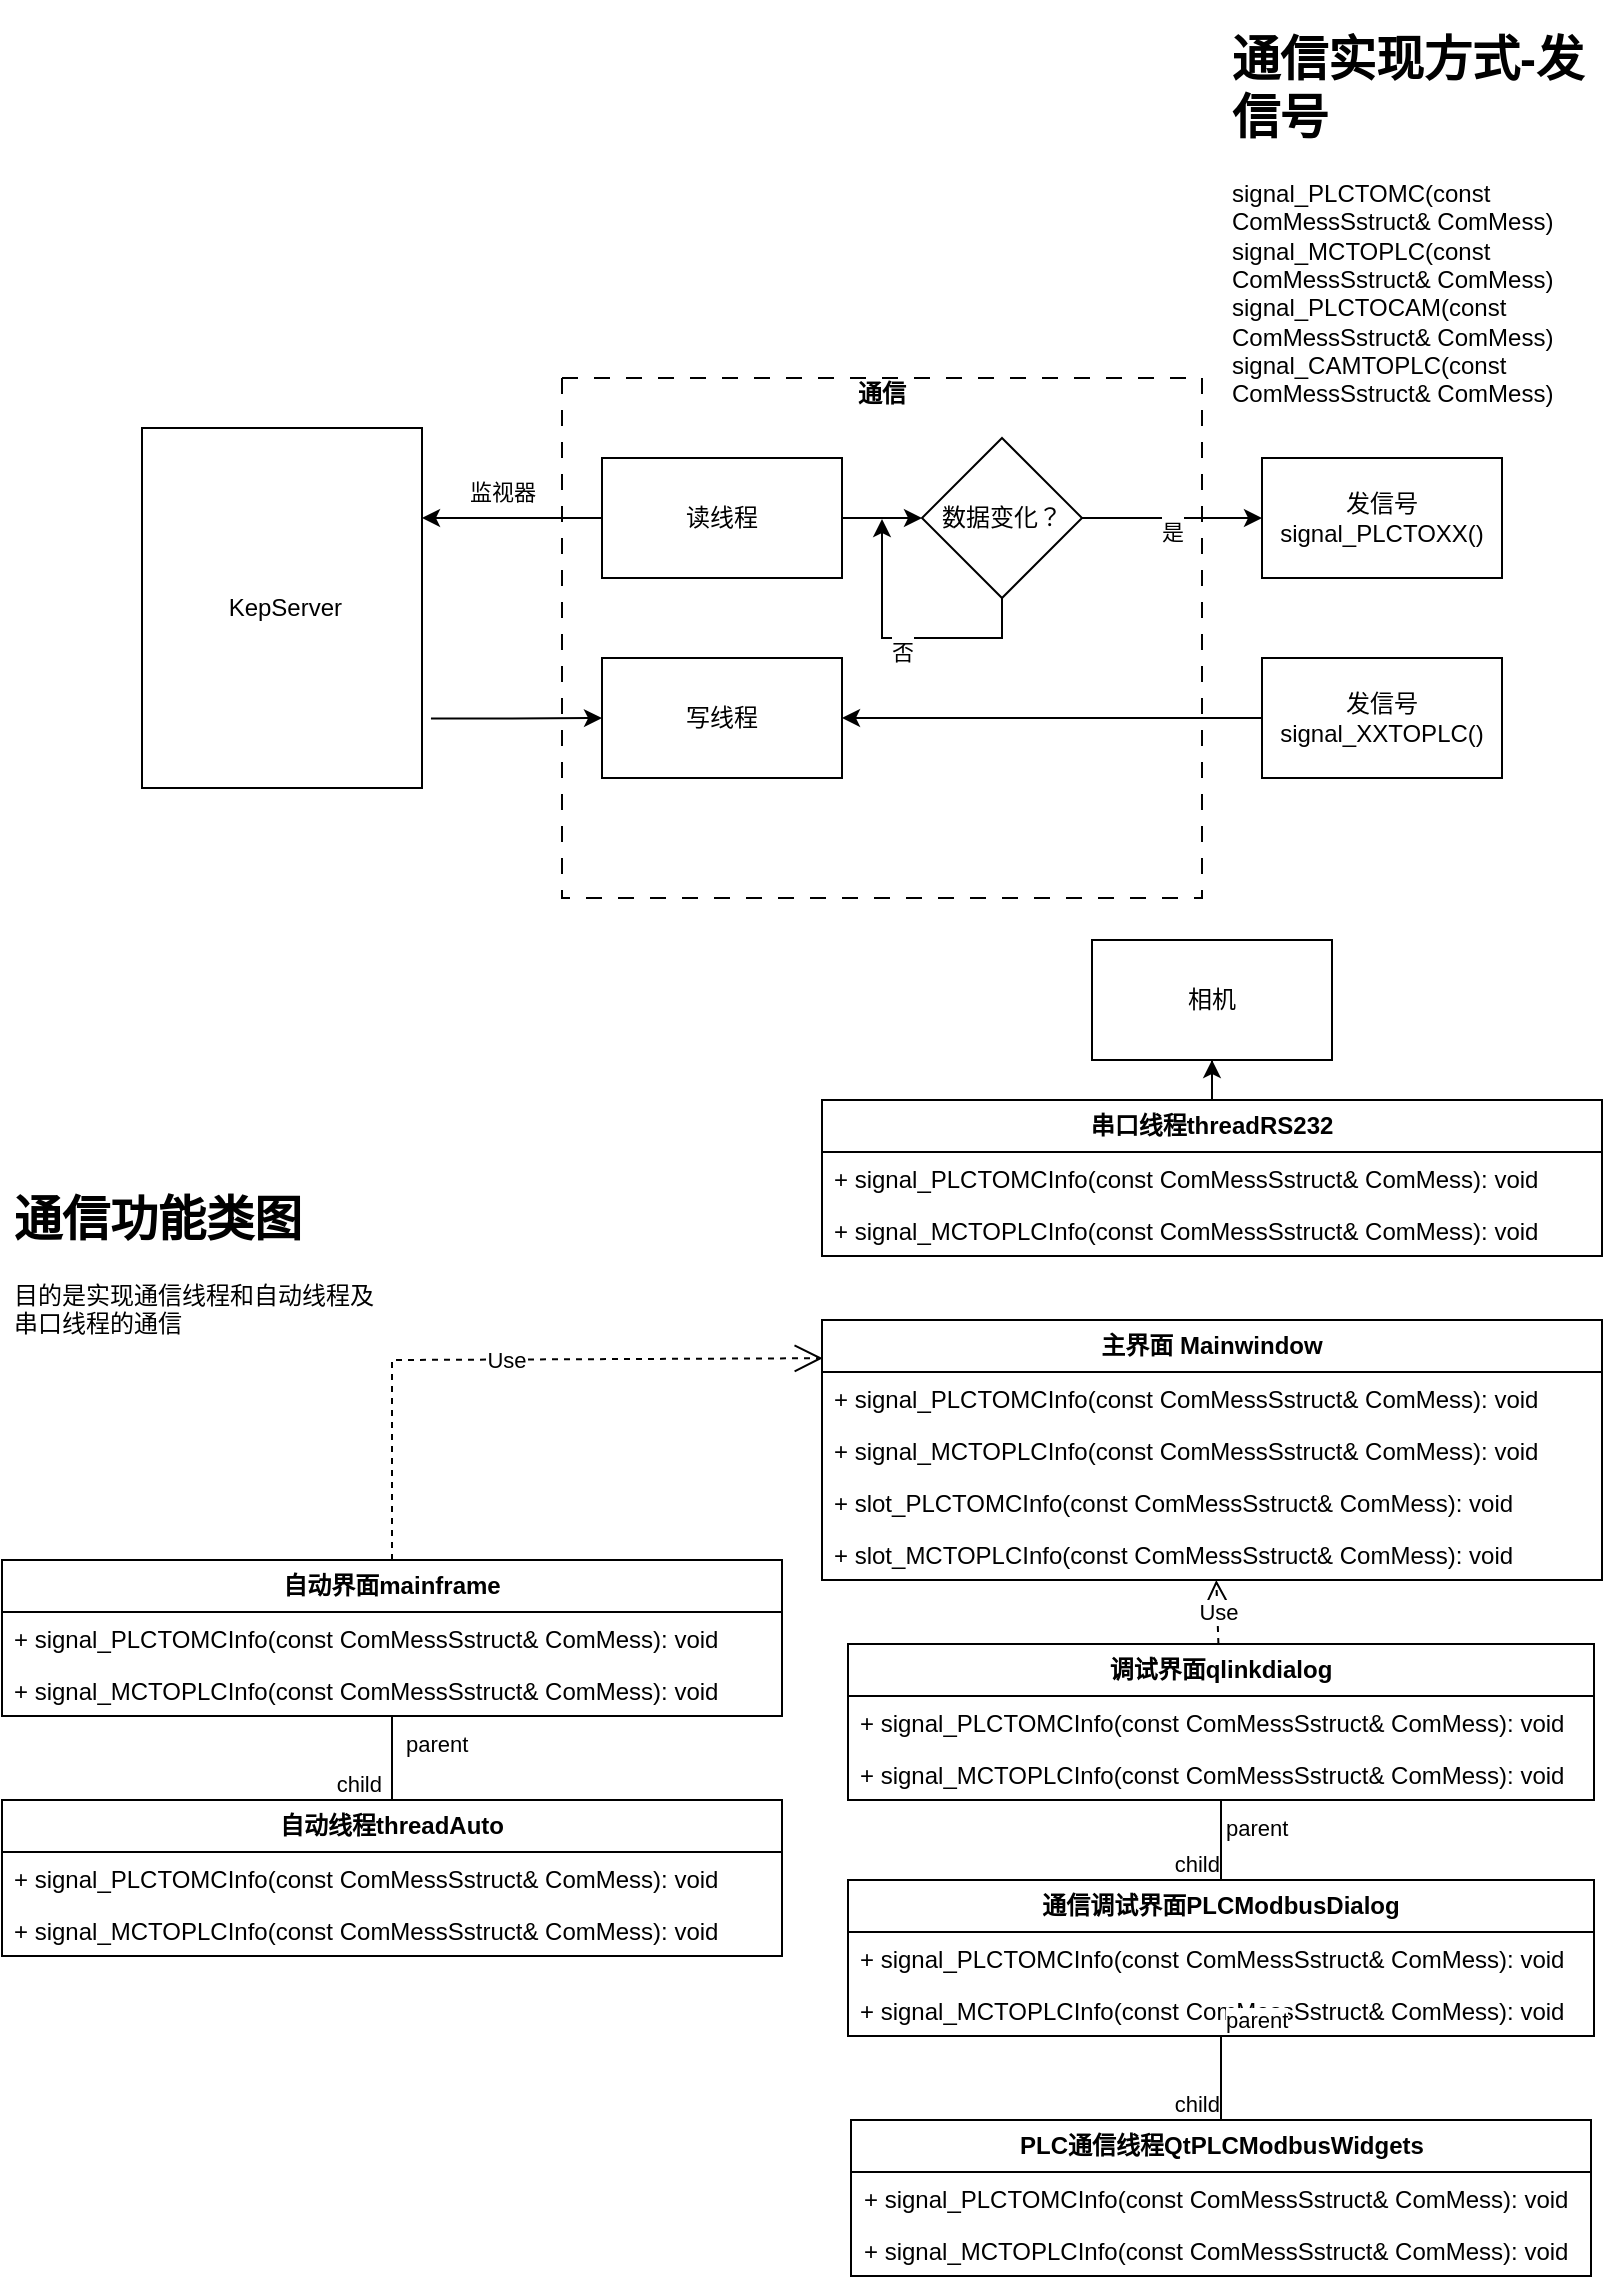 <mxfile version="21.3.3" type="github">
  <diagram id="C5RBs43oDa-KdzZeNtuy" name="Page-1">
    <mxGraphModel dx="1185" dy="610" grid="1" gridSize="10" guides="1" tooltips="1" connect="1" arrows="1" fold="1" page="1" pageScale="1" pageWidth="827" pageHeight="1169" math="0" shadow="0">
      <root>
        <mxCell id="WIyWlLk6GJQsqaUBKTNV-0" />
        <mxCell id="WIyWlLk6GJQsqaUBKTNV-1" parent="WIyWlLk6GJQsqaUBKTNV-0" />
        <mxCell id="Spr3aAGcyYihUhXn4Ipr-10" style="edgeStyle=orthogonalEdgeStyle;rounded=0;orthogonalLoop=1;jettySize=auto;html=1;entryX=0;entryY=0.5;entryDx=0;entryDy=0;exitX=1.032;exitY=0.807;exitDx=0;exitDy=0;exitPerimeter=0;" edge="1" parent="WIyWlLk6GJQsqaUBKTNV-1" source="Spr3aAGcyYihUhXn4Ipr-4" target="Spr3aAGcyYihUhXn4Ipr-8">
          <mxGeometry relative="1" as="geometry" />
        </mxCell>
        <mxCell id="Spr3aAGcyYihUhXn4Ipr-4" value="&lt;span style=&quot;white-space: pre;&quot;&gt;	&lt;/span&gt;KepServer" style="rounded=0;whiteSpace=wrap;html=1;points=[[0,0,0,0,0],[0,0.25,0,0,0],[0,0.5,0,0,0],[0,0.75,0,0,0],[0,1,0,0,0],[0.25,0,0,0,0],[0.25,1,0,0,0],[0.5,0,0,0,0],[0.5,1,0,0,0],[0.75,0,0,0,0],[0.75,1,0,0,0],[1,0,0,0,0],[1,0.25,0,0,0],[1,0.5,0,0,0],[1,0.75,0,0,0],[1,1,0,0,0]];" vertex="1" parent="WIyWlLk6GJQsqaUBKTNV-1">
          <mxGeometry x="84" y="214" width="140" height="180" as="geometry" />
        </mxCell>
        <mxCell id="Spr3aAGcyYihUhXn4Ipr-6" value="&#xa;通信" style="swimlane;startSize=0;dashed=1;dashPattern=8 8;" vertex="1" parent="WIyWlLk6GJQsqaUBKTNV-1">
          <mxGeometry x="294" y="189" width="320" height="260" as="geometry">
            <mxRectangle x="300" y="530" width="60" height="40" as="alternateBounds" />
          </mxGeometry>
        </mxCell>
        <mxCell id="Spr3aAGcyYihUhXn4Ipr-13" value="" style="edgeStyle=orthogonalEdgeStyle;rounded=0;orthogonalLoop=1;jettySize=auto;html=1;" edge="1" parent="Spr3aAGcyYihUhXn4Ipr-6" source="Spr3aAGcyYihUhXn4Ipr-7" target="Spr3aAGcyYihUhXn4Ipr-12">
          <mxGeometry relative="1" as="geometry" />
        </mxCell>
        <mxCell id="Spr3aAGcyYihUhXn4Ipr-7" value="读线程" style="rounded=0;whiteSpace=wrap;html=1;" vertex="1" parent="Spr3aAGcyYihUhXn4Ipr-6">
          <mxGeometry x="20" y="40" width="120" height="60" as="geometry" />
        </mxCell>
        <mxCell id="Spr3aAGcyYihUhXn4Ipr-8" value="写线程" style="rounded=0;whiteSpace=wrap;html=1;" vertex="1" parent="Spr3aAGcyYihUhXn4Ipr-6">
          <mxGeometry x="20" y="140" width="120" height="60" as="geometry" />
        </mxCell>
        <mxCell id="Spr3aAGcyYihUhXn4Ipr-18" value="&lt;br&gt;否" style="edgeStyle=orthogonalEdgeStyle;rounded=0;orthogonalLoop=1;jettySize=auto;html=1;exitX=0.5;exitY=1;exitDx=0;exitDy=0;" edge="1" parent="Spr3aAGcyYihUhXn4Ipr-6" source="Spr3aAGcyYihUhXn4Ipr-12">
          <mxGeometry relative="1" as="geometry">
            <mxPoint x="160" y="70" as="targetPoint" />
          </mxGeometry>
        </mxCell>
        <mxCell id="Spr3aAGcyYihUhXn4Ipr-12" value="数据变化？" style="rhombus;whiteSpace=wrap;html=1;rounded=0;" vertex="1" parent="Spr3aAGcyYihUhXn4Ipr-6">
          <mxGeometry x="180" y="30" width="80" height="80" as="geometry" />
        </mxCell>
        <mxCell id="Spr3aAGcyYihUhXn4Ipr-9" value="&lt;br&gt;监视器" style="edgeStyle=orthogonalEdgeStyle;rounded=0;orthogonalLoop=1;jettySize=auto;html=1;entryX=1;entryY=0.25;entryDx=0;entryDy=0;entryPerimeter=0;" edge="1" parent="WIyWlLk6GJQsqaUBKTNV-1" source="Spr3aAGcyYihUhXn4Ipr-7" target="Spr3aAGcyYihUhXn4Ipr-4">
          <mxGeometry x="0.111" y="-20" relative="1" as="geometry">
            <mxPoint as="offset" />
          </mxGeometry>
        </mxCell>
        <mxCell id="Spr3aAGcyYihUhXn4Ipr-16" value="发信号signal_PLCTOXX()" style="whiteSpace=wrap;html=1;rounded=0;" vertex="1" parent="WIyWlLk6GJQsqaUBKTNV-1">
          <mxGeometry x="644" y="229" width="120" height="60" as="geometry" />
        </mxCell>
        <mxCell id="Spr3aAGcyYihUhXn4Ipr-19" value="&lt;br&gt;是" style="edgeStyle=orthogonalEdgeStyle;rounded=0;orthogonalLoop=1;jettySize=auto;html=1;entryX=0;entryY=0.5;entryDx=0;entryDy=0;" edge="1" parent="WIyWlLk6GJQsqaUBKTNV-1" source="Spr3aAGcyYihUhXn4Ipr-12" target="Spr3aAGcyYihUhXn4Ipr-16">
          <mxGeometry relative="1" as="geometry">
            <mxPoint x="654" y="259" as="targetPoint" />
          </mxGeometry>
        </mxCell>
        <mxCell id="Spr3aAGcyYihUhXn4Ipr-21" style="edgeStyle=orthogonalEdgeStyle;rounded=0;orthogonalLoop=1;jettySize=auto;html=1;entryX=1;entryY=0.5;entryDx=0;entryDy=0;" edge="1" parent="WIyWlLk6GJQsqaUBKTNV-1" source="Spr3aAGcyYihUhXn4Ipr-20" target="Spr3aAGcyYihUhXn4Ipr-8">
          <mxGeometry relative="1" as="geometry" />
        </mxCell>
        <mxCell id="Spr3aAGcyYihUhXn4Ipr-20" value="发信号signal_XXTOPLC()" style="rounded=0;whiteSpace=wrap;html=1;" vertex="1" parent="WIyWlLk6GJQsqaUBKTNV-1">
          <mxGeometry x="644" y="329" width="120" height="60" as="geometry" />
        </mxCell>
        <mxCell id="Spr3aAGcyYihUhXn4Ipr-22" value="&lt;h1&gt;通信实现方式-发信号&lt;/h1&gt;&lt;div&gt;signal_PLCTOMC(const ComMessSstruct&amp;amp; ComMess)&lt;/div&gt;&lt;div&gt;signal_MCTOPLC(const ComMessSstruct&amp;amp; ComMess)&lt;/div&gt;&lt;div&gt;&lt;div style=&quot;border-color: var(--border-color);&quot;&gt;signal_PLCTOCAM(const ComMessSstruct&amp;amp; ComMess)&lt;/div&gt;&lt;div style=&quot;border-color: var(--border-color);&quot;&gt;signal_CAMTOPLC(const ComMessSstruct&amp;amp; ComMess)&lt;/div&gt;&lt;/div&gt;" style="text;html=1;strokeColor=none;fillColor=none;spacing=5;spacingTop=-20;whiteSpace=wrap;overflow=hidden;rounded=0;" vertex="1" parent="WIyWlLk6GJQsqaUBKTNV-1">
          <mxGeometry x="624" y="10" width="190" height="204" as="geometry" />
        </mxCell>
        <mxCell id="Spr3aAGcyYihUhXn4Ipr-23" value="&lt;b&gt;主界面 Mainwindow&lt;/b&gt;" style="swimlane;fontStyle=0;childLayout=stackLayout;horizontal=1;startSize=26;fillColor=none;horizontalStack=0;resizeParent=1;resizeParentMax=0;resizeLast=0;collapsible=1;marginBottom=0;whiteSpace=wrap;html=1;" vertex="1" parent="WIyWlLk6GJQsqaUBKTNV-1">
          <mxGeometry x="424" y="660" width="390" height="130" as="geometry" />
        </mxCell>
        <mxCell id="Spr3aAGcyYihUhXn4Ipr-24" value="+ signal_PLCTOMCInfo(const ComMessSstruct&amp;amp; ComMess): void" style="text;strokeColor=none;fillColor=none;align=left;verticalAlign=top;spacingLeft=4;spacingRight=4;overflow=hidden;rotatable=0;points=[[0,0.5],[1,0.5]];portConstraint=eastwest;whiteSpace=wrap;html=1;" vertex="1" parent="Spr3aAGcyYihUhXn4Ipr-23">
          <mxGeometry y="26" width="390" height="26" as="geometry" />
        </mxCell>
        <mxCell id="Spr3aAGcyYihUhXn4Ipr-25" value="+ signal_MCTOPLCInfo(const ComMessSstruct&amp;amp; ComMess): void" style="text;strokeColor=none;fillColor=none;align=left;verticalAlign=top;spacingLeft=4;spacingRight=4;overflow=hidden;rotatable=0;points=[[0,0.5],[1,0.5]];portConstraint=eastwest;whiteSpace=wrap;html=1;" vertex="1" parent="Spr3aAGcyYihUhXn4Ipr-23">
          <mxGeometry y="52" width="390" height="26" as="geometry" />
        </mxCell>
        <mxCell id="Spr3aAGcyYihUhXn4Ipr-30" value="+ slot_PLCTOMCInfo(const ComMessSstruct&amp;amp; ComMess): void" style="text;strokeColor=none;fillColor=none;align=left;verticalAlign=top;spacingLeft=4;spacingRight=4;overflow=hidden;rotatable=0;points=[[0,0.5],[1,0.5]];portConstraint=eastwest;whiteSpace=wrap;html=1;" vertex="1" parent="Spr3aAGcyYihUhXn4Ipr-23">
          <mxGeometry y="78" width="390" height="26" as="geometry" />
        </mxCell>
        <mxCell id="Spr3aAGcyYihUhXn4Ipr-31" value="+ slot_MCTOPLCInfo(const ComMessSstruct&amp;amp; ComMess): void" style="text;strokeColor=none;fillColor=none;align=left;verticalAlign=top;spacingLeft=4;spacingRight=4;overflow=hidden;rotatable=0;points=[[0,0.5],[1,0.5]];portConstraint=eastwest;whiteSpace=wrap;html=1;" vertex="1" parent="Spr3aAGcyYihUhXn4Ipr-23">
          <mxGeometry y="104" width="390" height="26" as="geometry" />
        </mxCell>
        <mxCell id="Spr3aAGcyYihUhXn4Ipr-27" value="&lt;b&gt;自动界面mainframe&lt;/b&gt;" style="swimlane;fontStyle=0;childLayout=stackLayout;horizontal=1;startSize=26;fillColor=none;horizontalStack=0;resizeParent=1;resizeParentMax=0;resizeLast=0;collapsible=1;marginBottom=0;whiteSpace=wrap;html=1;" vertex="1" parent="WIyWlLk6GJQsqaUBKTNV-1">
          <mxGeometry x="14" y="780" width="390" height="78" as="geometry" />
        </mxCell>
        <mxCell id="Spr3aAGcyYihUhXn4Ipr-28" value="+ signal_PLCTOMCInfo(const ComMessSstruct&amp;amp; ComMess): void" style="text;strokeColor=none;fillColor=none;align=left;verticalAlign=top;spacingLeft=4;spacingRight=4;overflow=hidden;rotatable=0;points=[[0,0.5],[1,0.5]];portConstraint=eastwest;whiteSpace=wrap;html=1;" vertex="1" parent="Spr3aAGcyYihUhXn4Ipr-27">
          <mxGeometry y="26" width="390" height="26" as="geometry" />
        </mxCell>
        <mxCell id="Spr3aAGcyYihUhXn4Ipr-29" value="+ signal_MCTOPLCInfo(const ComMessSstruct&amp;amp; ComMess): void" style="text;strokeColor=none;fillColor=none;align=left;verticalAlign=top;spacingLeft=4;spacingRight=4;overflow=hidden;rotatable=0;points=[[0,0.5],[1,0.5]];portConstraint=eastwest;whiteSpace=wrap;html=1;" vertex="1" parent="Spr3aAGcyYihUhXn4Ipr-27">
          <mxGeometry y="52" width="390" height="26" as="geometry" />
        </mxCell>
        <mxCell id="Spr3aAGcyYihUhXn4Ipr-33" value="Use" style="endArrow=open;endSize=12;dashed=1;html=1;rounded=0;entryX=0.001;entryY=0.147;entryDx=0;entryDy=0;entryPerimeter=0;" edge="1" parent="WIyWlLk6GJQsqaUBKTNV-1" source="Spr3aAGcyYihUhXn4Ipr-27" target="Spr3aAGcyYihUhXn4Ipr-23">
          <mxGeometry width="160" relative="1" as="geometry">
            <mxPoint x="502" y="856" as="sourcePoint" />
            <mxPoint x="404" y="640" as="targetPoint" />
            <Array as="points">
              <mxPoint x="209" y="680" />
            </Array>
          </mxGeometry>
        </mxCell>
        <mxCell id="Spr3aAGcyYihUhXn4Ipr-34" value="&lt;b&gt;自动线程threadAuto&lt;/b&gt;" style="swimlane;fontStyle=0;childLayout=stackLayout;horizontal=1;startSize=26;fillColor=none;horizontalStack=0;resizeParent=1;resizeParentMax=0;resizeLast=0;collapsible=1;marginBottom=0;whiteSpace=wrap;html=1;" vertex="1" parent="WIyWlLk6GJQsqaUBKTNV-1">
          <mxGeometry x="14" y="900" width="390" height="78" as="geometry" />
        </mxCell>
        <mxCell id="Spr3aAGcyYihUhXn4Ipr-35" value="+ signal_PLCTOMCInfo(const ComMessSstruct&amp;amp; ComMess): void" style="text;strokeColor=none;fillColor=none;align=left;verticalAlign=top;spacingLeft=4;spacingRight=4;overflow=hidden;rotatable=0;points=[[0,0.5],[1,0.5]];portConstraint=eastwest;whiteSpace=wrap;html=1;" vertex="1" parent="Spr3aAGcyYihUhXn4Ipr-34">
          <mxGeometry y="26" width="390" height="26" as="geometry" />
        </mxCell>
        <mxCell id="Spr3aAGcyYihUhXn4Ipr-36" value="+ signal_MCTOPLCInfo(const ComMessSstruct&amp;amp; ComMess): void" style="text;strokeColor=none;fillColor=none;align=left;verticalAlign=top;spacingLeft=4;spacingRight=4;overflow=hidden;rotatable=0;points=[[0,0.5],[1,0.5]];portConstraint=eastwest;whiteSpace=wrap;html=1;" vertex="1" parent="Spr3aAGcyYihUhXn4Ipr-34">
          <mxGeometry y="52" width="390" height="26" as="geometry" />
        </mxCell>
        <mxCell id="Spr3aAGcyYihUhXn4Ipr-37" value="" style="endArrow=none;html=1;edgeStyle=orthogonalEdgeStyle;rounded=0;" edge="1" parent="WIyWlLk6GJQsqaUBKTNV-1" source="Spr3aAGcyYihUhXn4Ipr-27" target="Spr3aAGcyYihUhXn4Ipr-34">
          <mxGeometry relative="1" as="geometry">
            <mxPoint x="294" y="770" as="sourcePoint" />
            <mxPoint x="454" y="770" as="targetPoint" />
          </mxGeometry>
        </mxCell>
        <mxCell id="Spr3aAGcyYihUhXn4Ipr-38" value="parent" style="edgeLabel;resizable=0;html=1;align=left;verticalAlign=bottom;" connectable="0" vertex="1" parent="Spr3aAGcyYihUhXn4Ipr-37">
          <mxGeometry x="-1" relative="1" as="geometry">
            <mxPoint x="5" y="22" as="offset" />
          </mxGeometry>
        </mxCell>
        <mxCell id="Spr3aAGcyYihUhXn4Ipr-39" value="child" style="edgeLabel;resizable=0;html=1;align=right;verticalAlign=bottom;" connectable="0" vertex="1" parent="Spr3aAGcyYihUhXn4Ipr-37">
          <mxGeometry x="1" relative="1" as="geometry">
            <mxPoint x="-5" as="offset" />
          </mxGeometry>
        </mxCell>
        <mxCell id="Spr3aAGcyYihUhXn4Ipr-40" value="&lt;h1&gt;通信功能类图&lt;/h1&gt;&lt;div&gt;目的是实现通信线程和自动线程及串口线程的通信&lt;/div&gt;" style="text;html=1;strokeColor=none;fillColor=none;spacing=5;spacingTop=-20;whiteSpace=wrap;overflow=hidden;rounded=0;" vertex="1" parent="WIyWlLk6GJQsqaUBKTNV-1">
          <mxGeometry x="15" y="590" width="190" height="120" as="geometry" />
        </mxCell>
        <mxCell id="Spr3aAGcyYihUhXn4Ipr-41" value="&lt;b&gt;调试界面qlinkdialog&lt;/b&gt;" style="swimlane;fontStyle=0;childLayout=stackLayout;horizontal=1;startSize=26;fillColor=none;horizontalStack=0;resizeParent=1;resizeParentMax=0;resizeLast=0;collapsible=1;marginBottom=0;whiteSpace=wrap;html=1;" vertex="1" parent="WIyWlLk6GJQsqaUBKTNV-1">
          <mxGeometry x="437" y="822" width="373" height="78" as="geometry" />
        </mxCell>
        <mxCell id="Spr3aAGcyYihUhXn4Ipr-42" value="+ signal_PLCTOMCInfo(const ComMessSstruct&amp;amp; ComMess): void" style="text;strokeColor=none;fillColor=none;align=left;verticalAlign=top;spacingLeft=4;spacingRight=4;overflow=hidden;rotatable=0;points=[[0,0.5],[1,0.5]];portConstraint=eastwest;whiteSpace=wrap;html=1;" vertex="1" parent="Spr3aAGcyYihUhXn4Ipr-41">
          <mxGeometry y="26" width="373" height="26" as="geometry" />
        </mxCell>
        <mxCell id="Spr3aAGcyYihUhXn4Ipr-43" value="+ signal_MCTOPLCInfo(const ComMessSstruct&amp;amp; ComMess): void" style="text;strokeColor=none;fillColor=none;align=left;verticalAlign=top;spacingLeft=4;spacingRight=4;overflow=hidden;rotatable=0;points=[[0,0.5],[1,0.5]];portConstraint=eastwest;whiteSpace=wrap;html=1;" vertex="1" parent="Spr3aAGcyYihUhXn4Ipr-41">
          <mxGeometry y="52" width="373" height="26" as="geometry" />
        </mxCell>
        <mxCell id="Spr3aAGcyYihUhXn4Ipr-44" value="&lt;b&gt;通信调试界面PLCModbusDialog&lt;/b&gt;" style="swimlane;fontStyle=0;childLayout=stackLayout;horizontal=1;startSize=26;fillColor=none;horizontalStack=0;resizeParent=1;resizeParentMax=0;resizeLast=0;collapsible=1;marginBottom=0;whiteSpace=wrap;html=1;" vertex="1" parent="WIyWlLk6GJQsqaUBKTNV-1">
          <mxGeometry x="437" y="940" width="373" height="78" as="geometry" />
        </mxCell>
        <mxCell id="Spr3aAGcyYihUhXn4Ipr-45" value="+ signal_PLCTOMCInfo(const ComMessSstruct&amp;amp; ComMess): void" style="text;strokeColor=none;fillColor=none;align=left;verticalAlign=top;spacingLeft=4;spacingRight=4;overflow=hidden;rotatable=0;points=[[0,0.5],[1,0.5]];portConstraint=eastwest;whiteSpace=wrap;html=1;" vertex="1" parent="Spr3aAGcyYihUhXn4Ipr-44">
          <mxGeometry y="26" width="373" height="26" as="geometry" />
        </mxCell>
        <mxCell id="Spr3aAGcyYihUhXn4Ipr-46" value="+ signal_MCTOPLCInfo(const ComMessSstruct&amp;amp; ComMess): void" style="text;strokeColor=none;fillColor=none;align=left;verticalAlign=top;spacingLeft=4;spacingRight=4;overflow=hidden;rotatable=0;points=[[0,0.5],[1,0.5]];portConstraint=eastwest;whiteSpace=wrap;html=1;" vertex="1" parent="Spr3aAGcyYihUhXn4Ipr-44">
          <mxGeometry y="52" width="373" height="26" as="geometry" />
        </mxCell>
        <mxCell id="Spr3aAGcyYihUhXn4Ipr-47" value="&lt;b&gt;PLC通信线程QtPLCModbusWidgets&lt;/b&gt;" style="swimlane;fontStyle=0;childLayout=stackLayout;horizontal=1;startSize=26;fillColor=none;horizontalStack=0;resizeParent=1;resizeParentMax=0;resizeLast=0;collapsible=1;marginBottom=0;whiteSpace=wrap;html=1;" vertex="1" parent="WIyWlLk6GJQsqaUBKTNV-1">
          <mxGeometry x="438.5" y="1060" width="370" height="78" as="geometry" />
        </mxCell>
        <mxCell id="Spr3aAGcyYihUhXn4Ipr-48" value="+ signal_PLCTOMCInfo(const ComMessSstruct&amp;amp; ComMess): void" style="text;strokeColor=none;fillColor=none;align=left;verticalAlign=top;spacingLeft=4;spacingRight=4;overflow=hidden;rotatable=0;points=[[0,0.5],[1,0.5]];portConstraint=eastwest;whiteSpace=wrap;html=1;" vertex="1" parent="Spr3aAGcyYihUhXn4Ipr-47">
          <mxGeometry y="26" width="370" height="26" as="geometry" />
        </mxCell>
        <mxCell id="Spr3aAGcyYihUhXn4Ipr-49" value="+ signal_MCTOPLCInfo(const ComMessSstruct&amp;amp; ComMess): void" style="text;strokeColor=none;fillColor=none;align=left;verticalAlign=top;spacingLeft=4;spacingRight=4;overflow=hidden;rotatable=0;points=[[0,0.5],[1,0.5]];portConstraint=eastwest;whiteSpace=wrap;html=1;" vertex="1" parent="Spr3aAGcyYihUhXn4Ipr-47">
          <mxGeometry y="52" width="370" height="26" as="geometry" />
        </mxCell>
        <mxCell id="Spr3aAGcyYihUhXn4Ipr-61" style="edgeStyle=orthogonalEdgeStyle;rounded=0;orthogonalLoop=1;jettySize=auto;html=1;entryX=0.5;entryY=1;entryDx=0;entryDy=0;" edge="1" parent="WIyWlLk6GJQsqaUBKTNV-1" source="Spr3aAGcyYihUhXn4Ipr-50" target="Spr3aAGcyYihUhXn4Ipr-56">
          <mxGeometry relative="1" as="geometry" />
        </mxCell>
        <mxCell id="Spr3aAGcyYihUhXn4Ipr-50" value="&lt;b&gt;串口线程threadRS232&lt;/b&gt;" style="swimlane;fontStyle=0;childLayout=stackLayout;horizontal=1;startSize=26;fillColor=none;horizontalStack=0;resizeParent=1;resizeParentMax=0;resizeLast=0;collapsible=1;marginBottom=0;whiteSpace=wrap;html=1;" vertex="1" parent="WIyWlLk6GJQsqaUBKTNV-1">
          <mxGeometry x="424" y="550" width="390" height="78" as="geometry" />
        </mxCell>
        <mxCell id="Spr3aAGcyYihUhXn4Ipr-51" value="+ signal_PLCTOMCInfo(const ComMessSstruct&amp;amp; ComMess): void" style="text;strokeColor=none;fillColor=none;align=left;verticalAlign=top;spacingLeft=4;spacingRight=4;overflow=hidden;rotatable=0;points=[[0,0.5],[1,0.5]];portConstraint=eastwest;whiteSpace=wrap;html=1;" vertex="1" parent="Spr3aAGcyYihUhXn4Ipr-50">
          <mxGeometry y="26" width="390" height="26" as="geometry" />
        </mxCell>
        <mxCell id="Spr3aAGcyYihUhXn4Ipr-52" value="+ signal_MCTOPLCInfo(const ComMessSstruct&amp;amp; ComMess): void" style="text;strokeColor=none;fillColor=none;align=left;verticalAlign=top;spacingLeft=4;spacingRight=4;overflow=hidden;rotatable=0;points=[[0,0.5],[1,0.5]];portConstraint=eastwest;whiteSpace=wrap;html=1;" vertex="1" parent="Spr3aAGcyYihUhXn4Ipr-50">
          <mxGeometry y="52" width="390" height="26" as="geometry" />
        </mxCell>
        <mxCell id="Spr3aAGcyYihUhXn4Ipr-56" value="相机" style="rounded=0;whiteSpace=wrap;html=1;" vertex="1" parent="WIyWlLk6GJQsqaUBKTNV-1">
          <mxGeometry x="559" y="470" width="120" height="60" as="geometry" />
        </mxCell>
        <mxCell id="Spr3aAGcyYihUhXn4Ipr-57" value="" style="endArrow=none;html=1;edgeStyle=orthogonalEdgeStyle;rounded=0;" edge="1" parent="WIyWlLk6GJQsqaUBKTNV-1" source="Spr3aAGcyYihUhXn4Ipr-41" target="Spr3aAGcyYihUhXn4Ipr-44">
          <mxGeometry relative="1" as="geometry">
            <mxPoint x="200" y="1060" as="sourcePoint" />
            <mxPoint x="360" y="1060" as="targetPoint" />
          </mxGeometry>
        </mxCell>
        <mxCell id="Spr3aAGcyYihUhXn4Ipr-58" value="parent" style="edgeLabel;resizable=0;html=1;align=left;verticalAlign=bottom;" connectable="0" vertex="1" parent="Spr3aAGcyYihUhXn4Ipr-57">
          <mxGeometry x="-1" relative="1" as="geometry">
            <mxPoint y="22" as="offset" />
          </mxGeometry>
        </mxCell>
        <mxCell id="Spr3aAGcyYihUhXn4Ipr-59" value="child" style="edgeLabel;resizable=0;html=1;align=right;verticalAlign=bottom;" connectable="0" vertex="1" parent="Spr3aAGcyYihUhXn4Ipr-57">
          <mxGeometry x="1" relative="1" as="geometry" />
        </mxCell>
        <mxCell id="Spr3aAGcyYihUhXn4Ipr-62" value="Use" style="endArrow=open;endSize=12;dashed=1;html=1;rounded=0;" edge="1" parent="WIyWlLk6GJQsqaUBKTNV-1" source="Spr3aAGcyYihUhXn4Ipr-41" target="Spr3aAGcyYihUhXn4Ipr-23">
          <mxGeometry width="160" relative="1" as="geometry">
            <mxPoint x="240" y="1090" as="sourcePoint" />
            <mxPoint x="400" y="1090" as="targetPoint" />
          </mxGeometry>
        </mxCell>
        <mxCell id="Spr3aAGcyYihUhXn4Ipr-63" value="" style="endArrow=none;html=1;edgeStyle=orthogonalEdgeStyle;rounded=0;" edge="1" parent="WIyWlLk6GJQsqaUBKTNV-1" source="Spr3aAGcyYihUhXn4Ipr-44" target="Spr3aAGcyYihUhXn4Ipr-47">
          <mxGeometry relative="1" as="geometry">
            <mxPoint x="210" y="1060" as="sourcePoint" />
            <mxPoint x="240" y="1060" as="targetPoint" />
          </mxGeometry>
        </mxCell>
        <mxCell id="Spr3aAGcyYihUhXn4Ipr-64" value="parent" style="edgeLabel;resizable=0;html=1;align=left;verticalAlign=bottom;" connectable="0" vertex="1" parent="Spr3aAGcyYihUhXn4Ipr-63">
          <mxGeometry x="-1" relative="1" as="geometry" />
        </mxCell>
        <mxCell id="Spr3aAGcyYihUhXn4Ipr-65" value="child" style="edgeLabel;resizable=0;html=1;align=right;verticalAlign=bottom;" connectable="0" vertex="1" parent="Spr3aAGcyYihUhXn4Ipr-63">
          <mxGeometry x="1" relative="1" as="geometry" />
        </mxCell>
      </root>
    </mxGraphModel>
  </diagram>
</mxfile>
